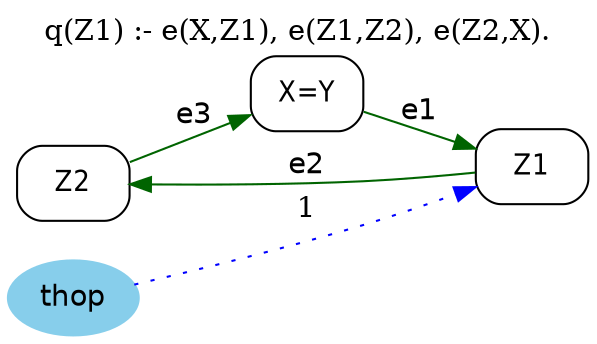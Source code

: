 strict digraph G {
	graph [bb="0,0,269.19,157",
		label="q(Z1) :- e(X,Z1), e(Z1,Z2), e(Z2,X).",
		labelloc=t,
		lheight=0.21,
		lp="134.6,145.5",
		lwidth=2.85,
		rankdir=LR
	];
	node [label="\N"];
	Z2	 [fontname="Helvetica-Narrow",
		height=0.5,
		pos="28.597,73",
		shape=box,
		style=rounded,
		width=0.75];
	X	 [fontname="Helvetica-Narrow",
		height=0.5,
		label="X=Y",
		pos="136.19,116",
		shape=box,
		style=rounded,
		width=0.75];
	Z2 -> X	 [color=darkgreen,
		fontname=helvetica,
		label=e3,
		lp="83.195,104.5",
		pos="e,109.05,105.15 55.749,83.851 69.002,89.147 85.14,95.597 99.475,101.33"];
	Z1	 [fontname="Helvetica-Narrow",
		height=0.5,
		pos="242.19,81",
		shape=box,
		style=rounded,
		width=0.75];
	X -> Z1	 [color=darkgreen,
		fontname=helvetica,
		label=e1,
		lp="189.19,107.5",
		pos="e,214.85,90.028 163.22,107.08 175.95,102.87 191.34,97.79 205.15,93.233"];
	Z1 -> Z2	 [color=darkgreen,
		fontname=helvetica,
		label=e2,
		lp="136.19,81.5",
		pos="e,55.685,72.558 215.18,78.061 199.93,76.539 180.52,74.831 163.19,74 130.33,72.424 92.896,72.28 65.865,72.468"];
	thop	 [color=skyblue,
		fillcolor=skyblue,
		fontname=helvetica,
		height=0.5,
		pos="28.597,18",
		shape=oval,
		style="filled,rounded",
		width=0.79437];
	thop -> Z1	 [color=blue,
		constraint=false,
		label=1,
		lp="136.19,60.5",
		pos="e,214.97,70.696 55.603,24.297 82.917,30.835 126.26,41.676 163.19,53 177.05,57.249 192.09,62.43 205.28,67.176",
		style=dotted];
}
